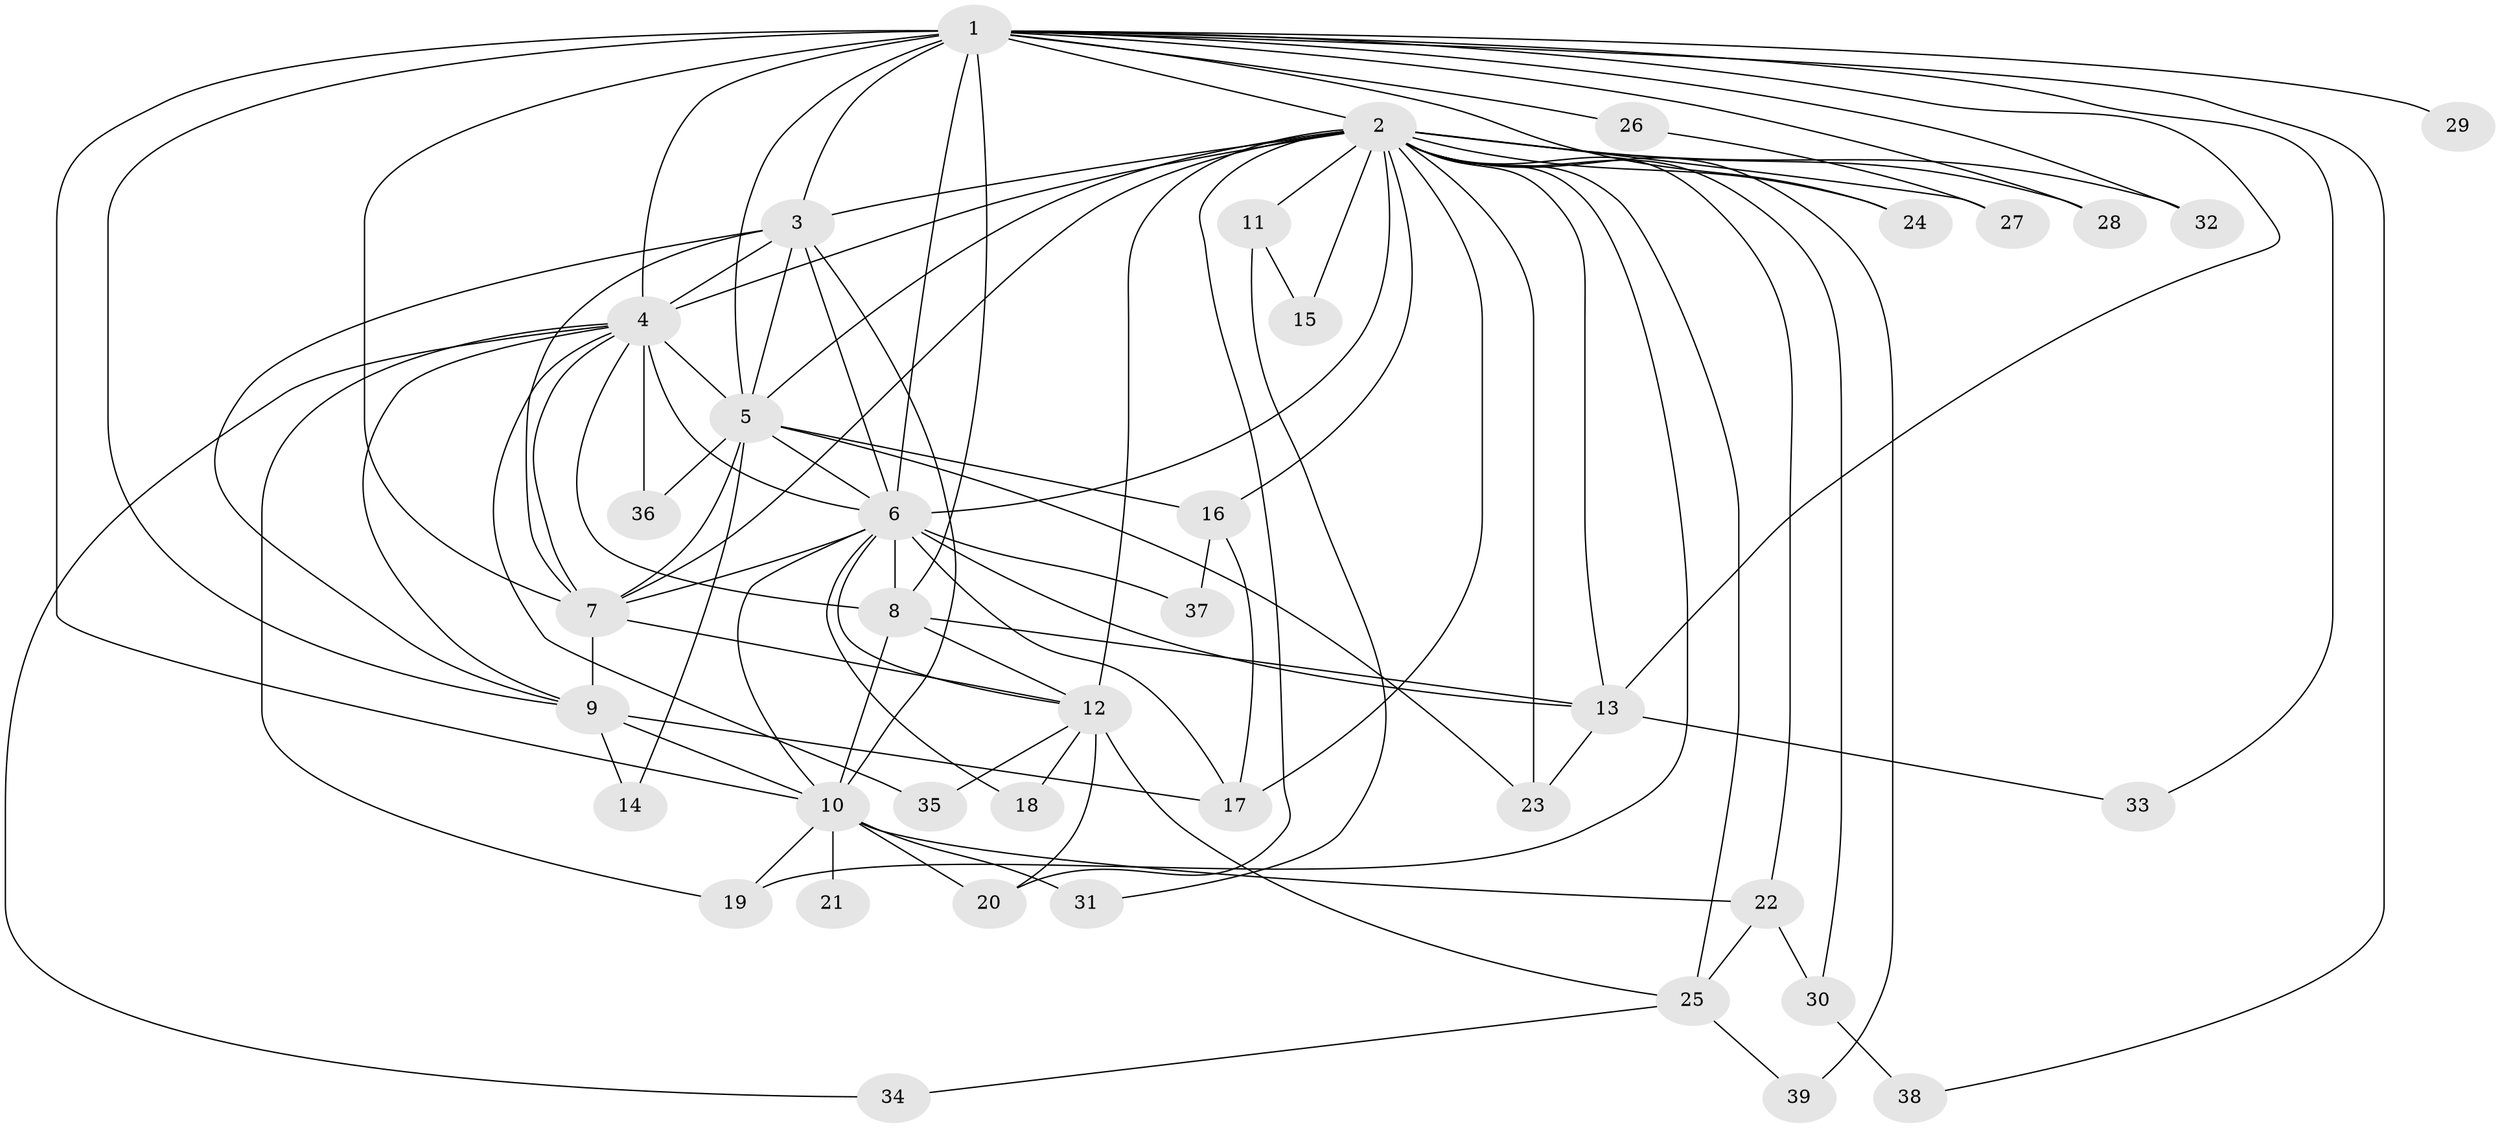 // original degree distribution, {25: 0.012987012987012988, 19: 0.025974025974025976, 18: 0.012987012987012988, 14: 0.025974025974025976, 16: 0.012987012987012988, 21: 0.012987012987012988, 15: 0.012987012987012988, 17: 0.012987012987012988, 7: 0.025974025974025976, 6: 0.012987012987012988, 2: 0.5324675324675324, 4: 0.06493506493506493, 5: 0.025974025974025976, 3: 0.2077922077922078}
// Generated by graph-tools (version 1.1) at 2025/49/03/04/25 22:49:27]
// undirected, 39 vertices, 97 edges
graph export_dot {
  node [color=gray90,style=filled];
  1;
  2;
  3;
  4;
  5;
  6;
  7;
  8;
  9;
  10;
  11;
  12;
  13;
  14;
  15;
  16;
  17;
  18;
  19;
  20;
  21;
  22;
  23;
  24;
  25;
  26;
  27;
  28;
  29;
  30;
  31;
  32;
  33;
  34;
  35;
  36;
  37;
  38;
  39;
  1 -- 2 [weight=3.0];
  1 -- 3 [weight=1.0];
  1 -- 4 [weight=2.0];
  1 -- 5 [weight=1.0];
  1 -- 6 [weight=2.0];
  1 -- 7 [weight=1.0];
  1 -- 8 [weight=2.0];
  1 -- 9 [weight=1.0];
  1 -- 10 [weight=2.0];
  1 -- 13 [weight=1.0];
  1 -- 24 [weight=1.0];
  1 -- 26 [weight=1.0];
  1 -- 28 [weight=1.0];
  1 -- 29 [weight=1.0];
  1 -- 32 [weight=1.0];
  1 -- 33 [weight=1.0];
  1 -- 38 [weight=1.0];
  2 -- 3 [weight=2.0];
  2 -- 4 [weight=4.0];
  2 -- 5 [weight=2.0];
  2 -- 6 [weight=4.0];
  2 -- 7 [weight=2.0];
  2 -- 11 [weight=1.0];
  2 -- 12 [weight=1.0];
  2 -- 13 [weight=2.0];
  2 -- 15 [weight=1.0];
  2 -- 16 [weight=1.0];
  2 -- 17 [weight=1.0];
  2 -- 19 [weight=1.0];
  2 -- 20 [weight=1.0];
  2 -- 22 [weight=1.0];
  2 -- 23 [weight=1.0];
  2 -- 24 [weight=1.0];
  2 -- 25 [weight=1.0];
  2 -- 27 [weight=1.0];
  2 -- 28 [weight=1.0];
  2 -- 30 [weight=1.0];
  2 -- 32 [weight=1.0];
  2 -- 39 [weight=1.0];
  3 -- 4 [weight=2.0];
  3 -- 5 [weight=2.0];
  3 -- 6 [weight=2.0];
  3 -- 7 [weight=1.0];
  3 -- 9 [weight=1.0];
  3 -- 10 [weight=7.0];
  4 -- 5 [weight=2.0];
  4 -- 6 [weight=4.0];
  4 -- 7 [weight=3.0];
  4 -- 8 [weight=2.0];
  4 -- 9 [weight=1.0];
  4 -- 19 [weight=1.0];
  4 -- 34 [weight=1.0];
  4 -- 35 [weight=1.0];
  4 -- 36 [weight=1.0];
  5 -- 6 [weight=3.0];
  5 -- 7 [weight=2.0];
  5 -- 14 [weight=1.0];
  5 -- 16 [weight=1.0];
  5 -- 23 [weight=1.0];
  5 -- 36 [weight=1.0];
  6 -- 7 [weight=2.0];
  6 -- 8 [weight=1.0];
  6 -- 10 [weight=2.0];
  6 -- 12 [weight=1.0];
  6 -- 13 [weight=1.0];
  6 -- 17 [weight=2.0];
  6 -- 18 [weight=3.0];
  6 -- 37 [weight=1.0];
  7 -- 9 [weight=1.0];
  7 -- 12 [weight=8.0];
  8 -- 10 [weight=1.0];
  8 -- 12 [weight=2.0];
  8 -- 13 [weight=1.0];
  9 -- 10 [weight=1.0];
  9 -- 14 [weight=1.0];
  9 -- 17 [weight=1.0];
  10 -- 19 [weight=1.0];
  10 -- 20 [weight=1.0];
  10 -- 21 [weight=2.0];
  10 -- 22 [weight=1.0];
  10 -- 31 [weight=1.0];
  11 -- 15 [weight=1.0];
  11 -- 31 [weight=1.0];
  12 -- 18 [weight=1.0];
  12 -- 20 [weight=1.0];
  12 -- 25 [weight=1.0];
  12 -- 35 [weight=1.0];
  13 -- 23 [weight=1.0];
  13 -- 33 [weight=1.0];
  16 -- 17 [weight=1.0];
  16 -- 37 [weight=1.0];
  22 -- 25 [weight=1.0];
  22 -- 30 [weight=1.0];
  25 -- 34 [weight=1.0];
  25 -- 39 [weight=1.0];
  26 -- 27 [weight=1.0];
  30 -- 38 [weight=1.0];
}
